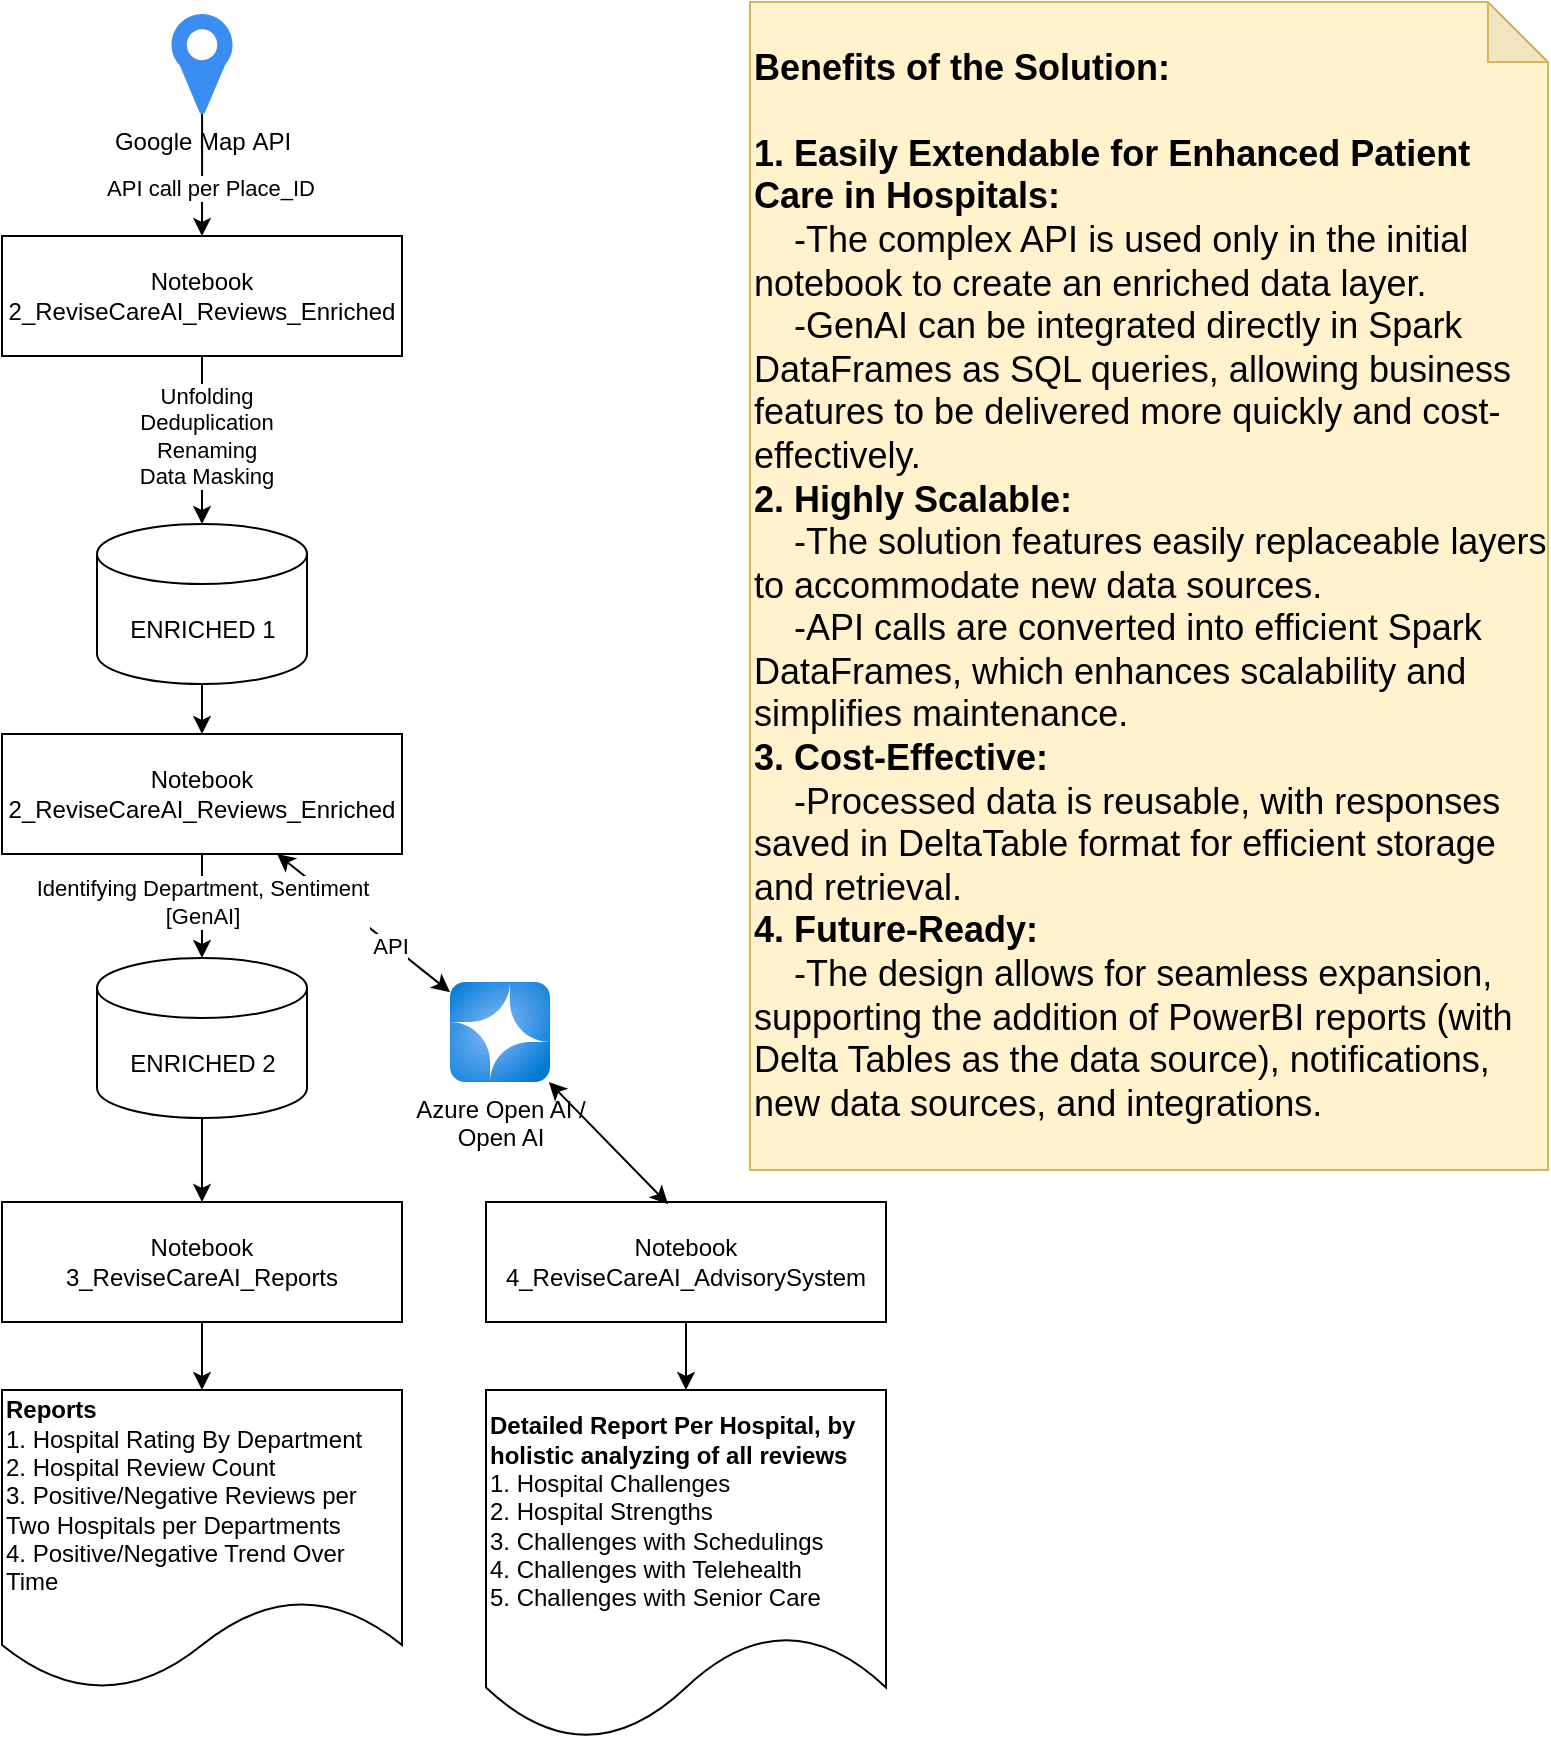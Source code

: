 <mxfile version="24.7.17" pages="2">
  <diagram id="31ASWr37_u8Mjq9oBU7-" name="Data Flow Diagram">
    <mxGraphModel dx="1312" dy="844" grid="1" gridSize="25" guides="1" tooltips="1" connect="1" arrows="1" fold="1" page="1" pageScale="1" pageWidth="850" pageHeight="1100" math="0" shadow="0">
      <root>
        <mxCell id="0" />
        <mxCell id="1" parent="0" />
        <mxCell id="_eHMifuQXnp0FCYJqK39-9" style="edgeStyle=orthogonalEdgeStyle;rounded=0;orthogonalLoop=1;jettySize=auto;html=1;entryX=0.5;entryY=0;entryDx=0;entryDy=0;" edge="1" parent="1" source="eyanJa5k51QeHs6p52p1-7" target="_eHMifuQXnp0FCYJqK39-7">
          <mxGeometry relative="1" as="geometry" />
        </mxCell>
        <mxCell id="eyanJa5k51QeHs6p52p1-7" value="ENRICHED 1" style="shape=cylinder3;whiteSpace=wrap;html=1;boundedLbl=1;backgroundOutline=1;size=15;" vertex="1" parent="1">
          <mxGeometry x="98.5" y="286" width="105" height="80" as="geometry" />
        </mxCell>
        <mxCell id="_eHMifuQXnp0FCYJqK39-2" style="edgeStyle=orthogonalEdgeStyle;rounded=0;orthogonalLoop=1;jettySize=auto;html=1;" edge="1" parent="1" source="_eHMifuQXnp0FCYJqK39-1" target="_eHMifuQXnp0FCYJqK39-3">
          <mxGeometry relative="1" as="geometry">
            <mxPoint x="151" y="155" as="targetPoint" />
          </mxGeometry>
        </mxCell>
        <mxCell id="_eHMifuQXnp0FCYJqK39-8" value="API call per Place_ID" style="edgeLabel;html=1;align=center;verticalAlign=middle;resizable=0;points=[];" vertex="1" connectable="0" parent="_eHMifuQXnp0FCYJqK39-2">
          <mxGeometry x="-0.013" y="4" relative="1" as="geometry">
            <mxPoint y="7" as="offset" />
          </mxGeometry>
        </mxCell>
        <mxCell id="_eHMifuQXnp0FCYJqK39-1" value="Google Map&amp;nbsp;&lt;span style=&quot;background-color: initial;&quot;&gt;API&lt;/span&gt;" style="sketch=0;html=1;aspect=fixed;strokeColor=none;shadow=0;fillColor=#3B8DF1;verticalAlign=top;labelPosition=center;verticalLabelPosition=bottom;shape=mxgraph.gcp2.maps_api" vertex="1" parent="1">
          <mxGeometry x="135.75" y="31" width="30.5" height="50" as="geometry" />
        </mxCell>
        <mxCell id="_eHMifuQXnp0FCYJqK39-3" value="Notebook&lt;div&gt;2_ReviseCareAI_Reviews_Enriched&lt;br&gt;&lt;/div&gt;" style="rounded=0;whiteSpace=wrap;html=1;" vertex="1" parent="1">
          <mxGeometry x="51" y="142" width="200" height="60" as="geometry" />
        </mxCell>
        <mxCell id="_eHMifuQXnp0FCYJqK39-5" style="edgeStyle=orthogonalEdgeStyle;rounded=0;orthogonalLoop=1;jettySize=auto;html=1;entryX=0.5;entryY=0;entryDx=0;entryDy=0;entryPerimeter=0;" edge="1" parent="1" source="_eHMifuQXnp0FCYJqK39-3" target="eyanJa5k51QeHs6p52p1-7">
          <mxGeometry relative="1" as="geometry" />
        </mxCell>
        <mxCell id="_eHMifuQXnp0FCYJqK39-6" value="&lt;div&gt;Unfolding&lt;/div&gt;&lt;div&gt;Deduplication&lt;/div&gt;&lt;div&gt;Renaming&lt;/div&gt;&lt;div&gt;Data Masking&lt;/div&gt;" style="edgeLabel;html=1;align=center;verticalAlign=middle;resizable=0;points=[];" vertex="1" connectable="0" parent="_eHMifuQXnp0FCYJqK39-5">
          <mxGeometry x="-0.066" y="2" relative="1" as="geometry">
            <mxPoint y="1" as="offset" />
          </mxGeometry>
        </mxCell>
        <mxCell id="2on427nS9uoJY6f5xG1J-2" style="rounded=0;orthogonalLoop=1;jettySize=auto;html=1;startArrow=classic;startFill=1;" edge="1" parent="1" source="_eHMifuQXnp0FCYJqK39-7" target="2on427nS9uoJY6f5xG1J-1">
          <mxGeometry relative="1" as="geometry" />
        </mxCell>
        <mxCell id="2on427nS9uoJY6f5xG1J-3" value="API" style="edgeLabel;html=1;align=center;verticalAlign=middle;resizable=0;points=[];" vertex="1" connectable="0" parent="2on427nS9uoJY6f5xG1J-2">
          <mxGeometry x="0.307" y="-1" relative="1" as="geometry">
            <mxPoint as="offset" />
          </mxGeometry>
        </mxCell>
        <mxCell id="_eHMifuQXnp0FCYJqK39-7" value="Notebook&lt;div&gt;2_ReviseCareAI_Reviews_Enriched&lt;/div&gt;" style="rounded=0;whiteSpace=wrap;html=1;" vertex="1" parent="1">
          <mxGeometry x="51" y="391" width="200" height="60" as="geometry" />
        </mxCell>
        <mxCell id="2on427nS9uoJY6f5xG1J-5" style="edgeStyle=orthogonalEdgeStyle;rounded=0;orthogonalLoop=1;jettySize=auto;html=1;" edge="1" parent="1" source="_eHMifuQXnp0FCYJqK39-10" target="2on427nS9uoJY6f5xG1J-4">
          <mxGeometry relative="1" as="geometry" />
        </mxCell>
        <mxCell id="_eHMifuQXnp0FCYJqK39-10" value="ENRICHED 2" style="shape=cylinder3;whiteSpace=wrap;html=1;boundedLbl=1;backgroundOutline=1;size=15;" vertex="1" parent="1">
          <mxGeometry x="98.5" y="503" width="105" height="80" as="geometry" />
        </mxCell>
        <mxCell id="_eHMifuQXnp0FCYJqK39-11" style="edgeStyle=orthogonalEdgeStyle;rounded=0;orthogonalLoop=1;jettySize=auto;html=1;entryX=0.5;entryY=0;entryDx=0;entryDy=0;entryPerimeter=0;" edge="1" parent="1" source="_eHMifuQXnp0FCYJqK39-7" target="_eHMifuQXnp0FCYJqK39-10">
          <mxGeometry relative="1" as="geometry" />
        </mxCell>
        <mxCell id="_eHMifuQXnp0FCYJqK39-12" value="Identifying Department, Sentiment&lt;div&gt;[GenAI]&lt;/div&gt;" style="edgeLabel;html=1;align=center;verticalAlign=middle;resizable=0;points=[];" vertex="1" connectable="0" parent="_eHMifuQXnp0FCYJqK39-11">
          <mxGeometry x="-0.084" relative="1" as="geometry">
            <mxPoint as="offset" />
          </mxGeometry>
        </mxCell>
        <mxCell id="2on427nS9uoJY6f5xG1J-1" value="&lt;div&gt;Azure Open AI /&lt;/div&gt;Open AI" style="image;aspect=fixed;html=1;points=[];align=center;fontSize=12;image=img/lib/azure2/ai_machine_learning/Azure_OpenAI.svg;" vertex="1" parent="1">
          <mxGeometry x="275" y="515" width="50" height="50" as="geometry" />
        </mxCell>
        <mxCell id="2on427nS9uoJY6f5xG1J-7" style="edgeStyle=orthogonalEdgeStyle;rounded=0;orthogonalLoop=1;jettySize=auto;html=1;entryX=0.5;entryY=0;entryDx=0;entryDy=0;" edge="1" parent="1" source="2on427nS9uoJY6f5xG1J-4" target="2on427nS9uoJY6f5xG1J-6">
          <mxGeometry relative="1" as="geometry" />
        </mxCell>
        <mxCell id="2on427nS9uoJY6f5xG1J-4" value="Notebook&lt;div&gt;3_ReviseCareAI_Reports&lt;/div&gt;" style="rounded=0;whiteSpace=wrap;html=1;" vertex="1" parent="1">
          <mxGeometry x="51" y="625" width="200" height="60" as="geometry" />
        </mxCell>
        <mxCell id="2on427nS9uoJY6f5xG1J-6" value="&lt;b&gt;Reports&lt;/b&gt;&lt;div&gt;1. Hospital Rating By Department&lt;/div&gt;&lt;div&gt;2. Hospital Review Count&lt;/div&gt;&lt;div&gt;3. Positive/Negative Reviews per Two Hospitals per Departments&lt;/div&gt;&lt;div&gt;4. Positive/Negative Trend Over Time&lt;/div&gt;" style="shape=document;whiteSpace=wrap;html=1;boundedLbl=1;align=left;" vertex="1" parent="1">
          <mxGeometry x="51" y="719" width="200" height="150" as="geometry" />
        </mxCell>
        <mxCell id="2on427nS9uoJY6f5xG1J-11" style="edgeStyle=orthogonalEdgeStyle;rounded=0;orthogonalLoop=1;jettySize=auto;html=1;entryX=0.5;entryY=0;entryDx=0;entryDy=0;" edge="1" parent="1" source="2on427nS9uoJY6f5xG1J-8" target="2on427nS9uoJY6f5xG1J-10">
          <mxGeometry relative="1" as="geometry" />
        </mxCell>
        <mxCell id="2on427nS9uoJY6f5xG1J-8" value="Notebook&lt;div&gt;4_ReviseCareAI_AdvisorySystem&lt;/div&gt;" style="rounded=0;whiteSpace=wrap;html=1;" vertex="1" parent="1">
          <mxGeometry x="293" y="625" width="200" height="60" as="geometry" />
        </mxCell>
        <mxCell id="2on427nS9uoJY6f5xG1J-9" style="rounded=0;orthogonalLoop=1;jettySize=auto;html=1;entryX=0.455;entryY=0.017;entryDx=0;entryDy=0;entryPerimeter=0;startArrow=classic;startFill=1;" edge="1" parent="1" source="2on427nS9uoJY6f5xG1J-1" target="2on427nS9uoJY6f5xG1J-8">
          <mxGeometry relative="1" as="geometry" />
        </mxCell>
        <mxCell id="2on427nS9uoJY6f5xG1J-10" value="&lt;b&gt;Detailed Report Per Hospital, by holistic analyzing of all reviews&lt;/b&gt;&lt;div&gt;1. Hospital Challenges&lt;/div&gt;&lt;div&gt;2. Hospital Strengths&lt;/div&gt;&lt;div&gt;3. Challenges with Schedulings&lt;/div&gt;&lt;div&gt;4. Challenges with Telehealth&lt;/div&gt;&lt;div&gt;5. Challenges with Senior Care&lt;/div&gt;" style="shape=document;whiteSpace=wrap;html=1;boundedLbl=1;align=left;" vertex="1" parent="1">
          <mxGeometry x="293" y="719" width="200" height="175" as="geometry" />
        </mxCell>
        <mxCell id="2zVd7yE1Oo9Lp9X1AmLt-1" value="&lt;b&gt;Benefits of the Solution:&lt;/b&gt;&lt;div style=&quot;font-size: 18px;&quot;&gt;&lt;b&gt;&lt;br&gt;&lt;/b&gt;&lt;/div&gt;&lt;div style=&quot;font-size: 18px;&quot;&gt;&lt;div&gt;&lt;b&gt;1. Easily Extendable for Enhanced Patient Care in Hospitals:&lt;/b&gt;&lt;/div&gt;&lt;div&gt;&amp;nbsp; &amp;nbsp; -The complex API is used only in the initial notebook to create an enriched data layer.&lt;/div&gt;&lt;div&gt;&amp;nbsp; &amp;nbsp; -GenAI can be integrated directly in Spark DataFrames as SQL queries, allowing business features to be delivered more quickly and cost-effectively.&lt;/div&gt;&lt;div&gt;&lt;b&gt;2. Highly Scalable:&lt;/b&gt;&lt;/div&gt;&lt;div&gt;&amp;nbsp; &amp;nbsp; -The solution features easily replaceable layers to accommodate new data sources.&lt;/div&gt;&lt;div&gt;&amp;nbsp; &amp;nbsp; -API calls are converted into efficient Spark DataFrames, which enhances scalability and simplifies maintenance.&lt;/div&gt;&lt;div&gt;&lt;b&gt;3. Cost-Effective:&lt;/b&gt;&lt;/div&gt;&lt;div&gt;&amp;nbsp; &amp;nbsp; -Processed data is reusable, with responses saved in DeltaTable format for efficient storage and retrieval.&lt;/div&gt;&lt;div&gt;&lt;b&gt;4. Future-Ready:&lt;/b&gt;&lt;/div&gt;&lt;div&gt;&amp;nbsp; &amp;nbsp; -The design allows for seamless expansion, supporting the addition of PowerBI reports (with Delta Tables as the data source), notifications, new data sources, and integrations.&lt;/div&gt;&lt;/div&gt;" style="shape=note;whiteSpace=wrap;html=1;backgroundOutline=1;darkOpacity=0.05;fillColor=#fff2cc;strokeColor=#d6b656;align=left;fontSize=18;" vertex="1" parent="1">
          <mxGeometry x="425" y="25" width="399" height="584" as="geometry" />
        </mxCell>
      </root>
    </mxGraphModel>
  </diagram>
  <diagram name="Componen Diagram" id="LjbKRYfqVMJEO9M4fO61">
    <mxGraphModel dx="1406" dy="904" grid="1" gridSize="25" guides="1" tooltips="1" connect="1" arrows="1" fold="1" page="1" pageScale="1" pageWidth="1100" pageHeight="850" math="0" shadow="0">
      <root>
        <mxCell id="0" />
        <mxCell id="1" parent="0" />
        <mxCell id="gOR0ky5Z3ZqMc97cAOBS-14" value="&lt;div&gt;&lt;br&gt;&lt;/div&gt;&lt;div&gt;&lt;br&gt;&lt;/div&gt;&lt;div&gt;&lt;br&gt;&lt;/div&gt;&lt;div&gt;&lt;br&gt;&lt;/div&gt;&lt;div&gt;&lt;br&gt;&lt;/div&gt;&lt;div&gt;&lt;br&gt;&lt;/div&gt;&lt;div&gt;&lt;br&gt;&lt;/div&gt;&lt;div&gt;&lt;br&gt;&lt;/div&gt;&lt;div&gt;LakeHouse&lt;/div&gt;" style="rounded=0;whiteSpace=wrap;html=1;dashed=1;fillColor=#dae8fc;strokeColor=#6c8ebf;" vertex="1" parent="1">
          <mxGeometry x="174" y="311" width="400" height="164" as="geometry" />
        </mxCell>
        <mxCell id="gOR0ky5Z3ZqMc97cAOBS-1" value="Google Map&lt;div&gt;API&lt;/div&gt;" style="sketch=0;html=1;aspect=fixed;strokeColor=none;shadow=0;fillColor=#3B8DF1;verticalAlign=top;labelPosition=center;verticalLabelPosition=bottom;shape=mxgraph.gcp2.maps_api" vertex="1" parent="1">
          <mxGeometry x="74" y="212.5" width="30.5" height="50" as="geometry" />
        </mxCell>
        <mxCell id="gOR0ky5Z3ZqMc97cAOBS-3" value="[Fabric Notebook]&lt;div&gt;&lt;div&gt;&lt;br&gt;&lt;/div&gt;&lt;/div&gt;" style="image;aspect=fixed;html=1;points=[];align=center;fontSize=12;image=img/lib/azure2/analytics/Azure_Synapse_Analytics.svg;" vertex="1" parent="1">
          <mxGeometry x="224" y="200" width="60" height="69" as="geometry" />
        </mxCell>
        <mxCell id="gOR0ky5Z3ZqMc97cAOBS-4" value="RAW&lt;div&gt;Layer&lt;/div&gt;" style="shape=cylinder3;whiteSpace=wrap;html=1;boundedLbl=1;backgroundOutline=1;size=15;" vertex="1" parent="1">
          <mxGeometry x="224" y="342" width="60" height="80" as="geometry" />
        </mxCell>
        <mxCell id="gOR0ky5Z3ZqMc97cAOBS-5" value="[Fabric Notebook]&lt;div&gt;&lt;div&gt;&lt;br&gt;&lt;/div&gt;&lt;/div&gt;" style="image;aspect=fixed;html=1;points=[];align=center;fontSize=12;image=img/lib/azure2/analytics/Azure_Synapse_Analytics.svg;" vertex="1" parent="1">
          <mxGeometry x="349" y="200" width="60" height="69" as="geometry" />
        </mxCell>
        <mxCell id="gOR0ky5Z3ZqMc97cAOBS-6" value="&lt;div&gt;Enriched&lt;/div&gt;&lt;div&gt;Layer&lt;/div&gt;" style="shape=cylinder3;whiteSpace=wrap;html=1;boundedLbl=1;backgroundOutline=1;size=15;" vertex="1" parent="1">
          <mxGeometry x="349" y="342" width="60" height="80" as="geometry" />
        </mxCell>
        <mxCell id="gOR0ky5Z3ZqMc97cAOBS-37" style="edgeStyle=orthogonalEdgeStyle;rounded=0;orthogonalLoop=1;jettySize=auto;html=1;" edge="1" parent="1" source="gOR0ky5Z3ZqMc97cAOBS-7" target="gOR0ky5Z3ZqMc97cAOBS-36">
          <mxGeometry relative="1" as="geometry" />
        </mxCell>
        <mxCell id="gOR0ky5Z3ZqMc97cAOBS-7" value="[Fabric Notebook]&lt;div&gt;&lt;div&gt;&lt;br&gt;&lt;/div&gt;&lt;/div&gt;" style="image;aspect=fixed;html=1;points=[];align=center;fontSize=12;image=img/lib/azure2/analytics/Azure_Synapse_Analytics.svg;" vertex="1" parent="1">
          <mxGeometry x="477" y="200" width="60" height="69" as="geometry" />
        </mxCell>
        <mxCell id="gOR0ky5Z3ZqMc97cAOBS-46" style="edgeStyle=orthogonalEdgeStyle;rounded=0;orthogonalLoop=1;jettySize=auto;html=1;" edge="1" parent="1" source="gOR0ky5Z3ZqMc97cAOBS-8" target="gOR0ky5Z3ZqMc97cAOBS-25">
          <mxGeometry relative="1" as="geometry" />
        </mxCell>
        <mxCell id="gOR0ky5Z3ZqMc97cAOBS-8" value="&lt;div&gt;Curated&lt;/div&gt;&lt;div&gt;Layer&lt;/div&gt;" style="shape=cylinder3;whiteSpace=wrap;html=1;boundedLbl=1;backgroundOutline=1;size=15;" vertex="1" parent="1">
          <mxGeometry x="477" y="342" width="60" height="80" as="geometry" />
        </mxCell>
        <mxCell id="gOR0ky5Z3ZqMc97cAOBS-11" style="edgeStyle=orthogonalEdgeStyle;rounded=0;orthogonalLoop=1;jettySize=auto;html=1;entryX=0.5;entryY=0;entryDx=0;entryDy=0;entryPerimeter=0;" edge="1" parent="1" source="gOR0ky5Z3ZqMc97cAOBS-3" target="gOR0ky5Z3ZqMc97cAOBS-4">
          <mxGeometry relative="1" as="geometry" />
        </mxCell>
        <mxCell id="gOR0ky5Z3ZqMc97cAOBS-12" style="edgeStyle=orthogonalEdgeStyle;rounded=0;orthogonalLoop=1;jettySize=auto;html=1;entryX=0.5;entryY=0;entryDx=0;entryDy=0;entryPerimeter=0;" edge="1" parent="1" source="gOR0ky5Z3ZqMc97cAOBS-5" target="gOR0ky5Z3ZqMc97cAOBS-6">
          <mxGeometry relative="1" as="geometry" />
        </mxCell>
        <mxCell id="gOR0ky5Z3ZqMc97cAOBS-13" style="edgeStyle=orthogonalEdgeStyle;rounded=0;orthogonalLoop=1;jettySize=auto;html=1;entryX=0.5;entryY=0;entryDx=0;entryDy=0;entryPerimeter=0;" edge="1" parent="1" source="gOR0ky5Z3ZqMc97cAOBS-7" target="gOR0ky5Z3ZqMc97cAOBS-8">
          <mxGeometry relative="1" as="geometry" />
        </mxCell>
        <mxCell id="gOR0ky5Z3ZqMc97cAOBS-15" value="Azure Data Factory&lt;div&gt;(future)&lt;/div&gt;" style="image;aspect=fixed;html=1;points=[];align=center;fontSize=12;image=img/lib/azure2/databases/Data_Factory.svg;imageBorder=none;strokeWidth=5;" vertex="1" parent="1">
          <mxGeometry x="345" y="59" width="66" height="66" as="geometry" />
        </mxCell>
        <mxCell id="gOR0ky5Z3ZqMc97cAOBS-17" style="edgeStyle=orthogonalEdgeStyle;rounded=0;orthogonalLoop=1;jettySize=auto;html=1;entryX=0.067;entryY=0.551;entryDx=0;entryDy=0;entryPerimeter=0;" edge="1" parent="1" source="gOR0ky5Z3ZqMc97cAOBS-1" target="gOR0ky5Z3ZqMc97cAOBS-3">
          <mxGeometry relative="1" as="geometry" />
        </mxCell>
        <mxCell id="gOR0ky5Z3ZqMc97cAOBS-18" style="edgeStyle=orthogonalEdgeStyle;rounded=0;orthogonalLoop=1;jettySize=auto;html=1;entryX=0;entryY=0.536;entryDx=0;entryDy=0;entryPerimeter=0;" edge="1" parent="1" source="gOR0ky5Z3ZqMc97cAOBS-4" target="gOR0ky5Z3ZqMc97cAOBS-5">
          <mxGeometry relative="1" as="geometry" />
        </mxCell>
        <mxCell id="gOR0ky5Z3ZqMc97cAOBS-19" style="edgeStyle=orthogonalEdgeStyle;rounded=0;orthogonalLoop=1;jettySize=auto;html=1;entryX=-0.017;entryY=0.638;entryDx=0;entryDy=0;entryPerimeter=0;" edge="1" parent="1" source="gOR0ky5Z3ZqMc97cAOBS-6" target="gOR0ky5Z3ZqMc97cAOBS-7">
          <mxGeometry relative="1" as="geometry" />
        </mxCell>
        <mxCell id="qOgJQZ6niYYAiHN9_2Ja-5" style="edgeStyle=orthogonalEdgeStyle;rounded=0;orthogonalLoop=1;jettySize=auto;html=1;" edge="1" parent="1" source="gOR0ky5Z3ZqMc97cAOBS-25" target="qOgJQZ6niYYAiHN9_2Ja-4">
          <mxGeometry relative="1" as="geometry" />
        </mxCell>
        <mxCell id="gOR0ky5Z3ZqMc97cAOBS-25" value="&lt;div&gt;PowerBI&lt;br&gt;&lt;/div&gt;&lt;div&gt;Reports&lt;/div&gt;" style="image;aspect=fixed;html=1;points=[];align=center;fontSize=12;image=img/lib/azure2/analytics/Power_BI_Embedded.svg;imageBorder=none;strokeWidth=4;" vertex="1" parent="1">
          <mxGeometry x="623" y="311" width="51" height="68" as="geometry" />
        </mxCell>
        <mxCell id="gOR0ky5Z3ZqMc97cAOBS-31" value="" style="html=1;dashed=0;aspect=fixed;verticalLabelPosition=bottom;verticalAlign=top;align=center;shape=mxgraph.gmdl.star;strokeColor=#d6b656;fillColor=#fff2cc;shadow=0;sketch=0;" vertex="1" parent="1">
          <mxGeometry x="64.75" y="525" width="57" height="57" as="geometry" />
        </mxCell>
        <mxCell id="gOR0ky5Z3ZqMc97cAOBS-32" value="Future State" style="text;html=1;align=center;verticalAlign=middle;resizable=0;points=[];autosize=1;strokeColor=none;fillColor=none;" vertex="1" parent="1">
          <mxGeometry x="133" y="541" width="75" height="25" as="geometry" />
        </mxCell>
        <mxCell id="gOR0ky5Z3ZqMc97cAOBS-33" value="&lt;div&gt;Azure Open AI /&lt;/div&gt;Open AI" style="image;aspect=fixed;html=1;points=[];align=center;fontSize=12;image=img/lib/azure2/ai_machine_learning/Azure_OpenAI.svg;" vertex="1" parent="1">
          <mxGeometry x="67.75" y="118" width="50" height="50" as="geometry" />
        </mxCell>
        <mxCell id="gOR0ky5Z3ZqMc97cAOBS-34" style="edgeStyle=orthogonalEdgeStyle;rounded=0;orthogonalLoop=1;jettySize=auto;html=1;entryX=0;entryY=0.362;entryDx=0;entryDy=0;entryPerimeter=0;" edge="1" parent="1" source="gOR0ky5Z3ZqMc97cAOBS-33" target="gOR0ky5Z3ZqMc97cAOBS-5">
          <mxGeometry relative="1" as="geometry">
            <Array as="points">
              <mxPoint x="299" y="150" />
              <mxPoint x="299" y="225" />
            </Array>
          </mxGeometry>
        </mxCell>
        <mxCell id="gOR0ky5Z3ZqMc97cAOBS-36" value="In-notebook&lt;div&gt;Reports&lt;/div&gt;" style="rounded=0;whiteSpace=wrap;html=1;" vertex="1" parent="1">
          <mxGeometry x="605" y="204" width="69" height="60" as="geometry" />
        </mxCell>
        <mxCell id="gOR0ky5Z3ZqMc97cAOBS-38" value="" style="html=1;dashed=0;aspect=fixed;verticalLabelPosition=bottom;verticalAlign=top;align=center;shape=mxgraph.gmdl.star;strokeColor=#d6b656;fillColor=#fff2cc;shadow=0;sketch=0;" vertex="1" parent="1">
          <mxGeometry x="592" y="285" width="57" height="57" as="geometry" />
        </mxCell>
        <mxCell id="gOR0ky5Z3ZqMc97cAOBS-39" value="" style="html=1;dashed=0;aspect=fixed;verticalLabelPosition=bottom;verticalAlign=top;align=center;shape=mxgraph.gmdl.star;strokeColor=#d6b656;fillColor=#fff2cc;shadow=0;sketch=0;" vertex="1" parent="1">
          <mxGeometry x="303" y="25" width="57" height="57" as="geometry" />
        </mxCell>
        <mxCell id="gOR0ky5Z3ZqMc97cAOBS-40" value="Facebook&lt;div&gt;API&lt;/div&gt;" style="dashed=0;outlineConnect=0;html=1;align=center;labelPosition=center;verticalLabelPosition=bottom;verticalAlign=top;shape=mxgraph.webicons.facebook;fillColor=#6294E4;gradientColor=#1A2665" vertex="1" parent="1">
          <mxGeometry x="56.75" y="322" width="61" height="64" as="geometry" />
        </mxCell>
        <mxCell id="gOR0ky5Z3ZqMc97cAOBS-41" value="" style="html=1;dashed=0;aspect=fixed;verticalLabelPosition=bottom;verticalAlign=top;align=center;shape=mxgraph.gmdl.star;strokeColor=#d6b656;fillColor=#fff2cc;shadow=0;sketch=0;" vertex="1" parent="1">
          <mxGeometry x="26" y="295" width="57" height="57" as="geometry" />
        </mxCell>
        <mxCell id="gOR0ky5Z3ZqMc97cAOBS-43" style="edgeStyle=orthogonalEdgeStyle;rounded=0;orthogonalLoop=1;jettySize=auto;html=1;" edge="1" parent="1" source="gOR0ky5Z3ZqMc97cAOBS-42" target="gOR0ky5Z3ZqMc97cAOBS-8">
          <mxGeometry relative="1" as="geometry" />
        </mxCell>
        <mxCell id="gOR0ky5Z3ZqMc97cAOBS-42" value="Patient Survey&lt;div&gt;Datasource&lt;/div&gt;&lt;div&gt;(integration)&lt;/div&gt;" style="image;aspect=fixed;html=1;points=[];align=center;fontSize=12;image=img/lib/azure2/databases/SQL_Database.svg;" vertex="1" parent="1">
          <mxGeometry x="360" y="495" width="48" height="64" as="geometry" />
        </mxCell>
        <mxCell id="gOR0ky5Z3ZqMc97cAOBS-44" value="" style="html=1;dashed=0;aspect=fixed;verticalLabelPosition=bottom;verticalAlign=top;align=center;shape=mxgraph.gmdl.star;strokeColor=#d6b656;fillColor=#fff2cc;shadow=0;sketch=0;" vertex="1" parent="1">
          <mxGeometry x="324" y="467" width="57" height="57" as="geometry" />
        </mxCell>
        <mxCell id="gOR0ky5Z3ZqMc97cAOBS-45" style="edgeStyle=orthogonalEdgeStyle;rounded=0;orthogonalLoop=1;jettySize=auto;html=1;entryX=-0.017;entryY=0.725;entryDx=0;entryDy=0;entryPerimeter=0;" edge="1" parent="1" source="gOR0ky5Z3ZqMc97cAOBS-40" target="gOR0ky5Z3ZqMc97cAOBS-3">
          <mxGeometry relative="1" as="geometry" />
        </mxCell>
        <mxCell id="qOgJQZ6niYYAiHN9_2Ja-1" value="Azure Key Vault" style="image;sketch=0;aspect=fixed;html=1;points=[];align=center;fontSize=12;image=img/lib/mscae/Key_Vaults.svg;" vertex="1" parent="1">
          <mxGeometry x="449" y="59" width="63.36" height="66" as="geometry" />
        </mxCell>
        <mxCell id="qOgJQZ6niYYAiHN9_2Ja-2" value="" style="html=1;dashed=0;aspect=fixed;verticalLabelPosition=bottom;verticalAlign=top;align=center;shape=mxgraph.gmdl.star;strokeColor=#d6b656;fillColor=#fff2cc;shadow=0;sketch=0;" vertex="1" parent="1">
          <mxGeometry x="420" y="25" width="57" height="57" as="geometry" />
        </mxCell>
        <mxCell id="qOgJQZ6niYYAiHN9_2Ja-4" value="E-mail&lt;div&gt;Notification&lt;/div&gt;" style="shape=mxgraph.signs.tech.mail;html=1;pointerEvents=1;fillColor=#000000;strokeColor=none;verticalLabelPosition=bottom;verticalAlign=top;align=center;" vertex="1" parent="1">
          <mxGeometry x="614" y="467" width="69" height="42" as="geometry" />
        </mxCell>
        <mxCell id="qOgJQZ6niYYAiHN9_2Ja-6" value="" style="html=1;dashed=0;aspect=fixed;verticalLabelPosition=bottom;verticalAlign=top;align=center;shape=mxgraph.gmdl.star;strokeColor=#d6b656;fillColor=#fff2cc;shadow=0;sketch=0;" vertex="1" parent="1">
          <mxGeometry x="592" y="422" width="57" height="57" as="geometry" />
        </mxCell>
      </root>
    </mxGraphModel>
  </diagram>
</mxfile>
